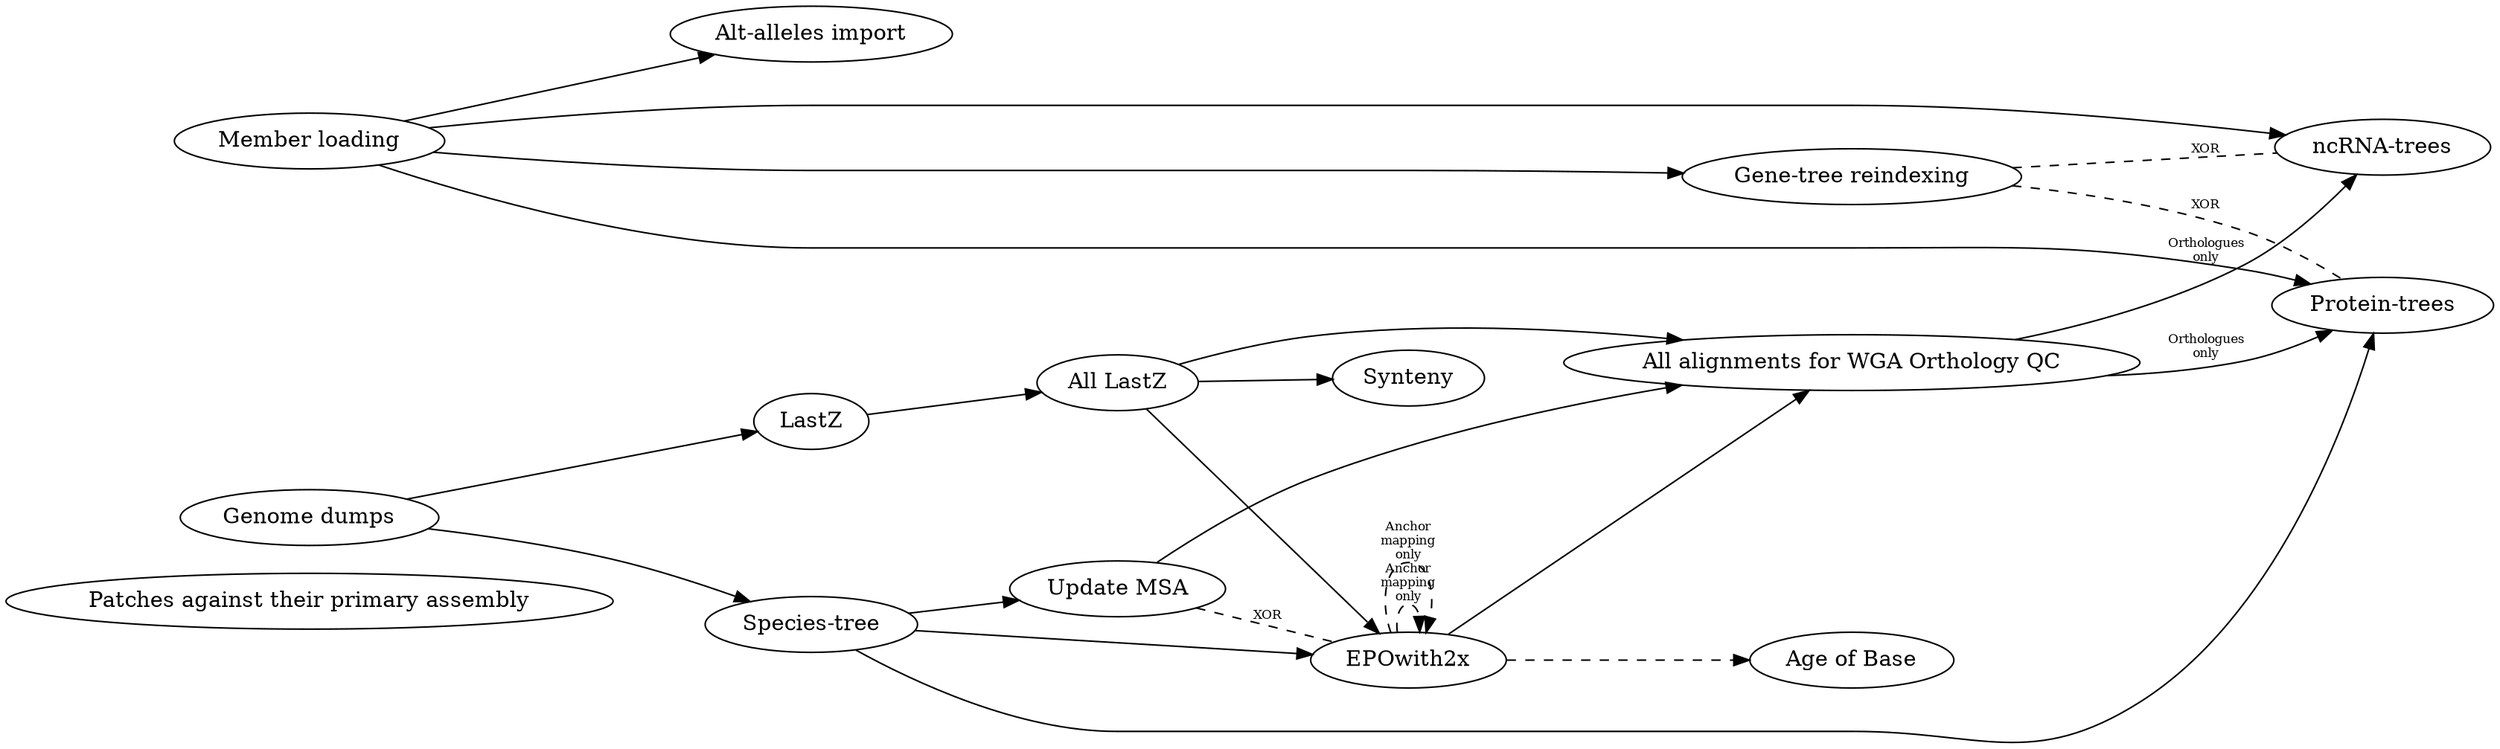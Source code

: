digraph {
    rankdir=LR;  # Left-to-right graph instead of top-to-bottom
    "Patches against their primary assembly";

    "Genome dumps" -> { "Species-tree", "LastZ" };
    "Species-tree" -> { "EPOwith2x", "Protein-trees", "Update MSA" };
    "All LastZ" -> "EPOwith2x";
    "Member loading" -> { "Protein-trees", "ncRNA-trees", "Gene-tree reindexing", "Alt-alleles import" };
    {"All LastZ", "EPOwith2x", "Update MSA"} -> "All alignments for WGA Orthology QC";
    "All alignments for WGA Orthology QC" -> "Protein-trees" [fontsize="8", label="Orthologues\nonly"];
    "All alignments for WGA Orthology QC" -> "ncRNA-trees" [fontsize="8", label="Orthologues\nonly"];
    "LastZ" -> "All LastZ" -> "Synteny";

    "Gene-tree reindexing" -> "ncRNA-trees" [style="dashed", dir=none, fontsize="8", label="XOR"];
    "Gene-tree reindexing" -> "Protein-trees" [style="dashed", dir=none, fontsize="8", label="XOR"];
    "EPOwith2x" -> "EPOwith2x" [style="dashed", fontsize="8", label="Anchor\nmapping\nonly", headport="Primates:e", tailport="Mammals:e"];
    "EPOwith2x" -> "EPOwith2x" [style="dashed", fontsize="8", label="Anchor\nmapping\nonly", headport="Pigs:e", tailport="Mammals:e"];
    "EPOwith2x" -> "Age of Base" [style="dashed", headport="Human:w", tailport="Mammals:e"];
    "Update MSA" -> "EPOwith2x" [style="dashed", dir=none, fontsize="8", label="XOR"];

    // Helps laying out the graph
    {rank = same; "Genome dumps"; "Member loading"; }
}
